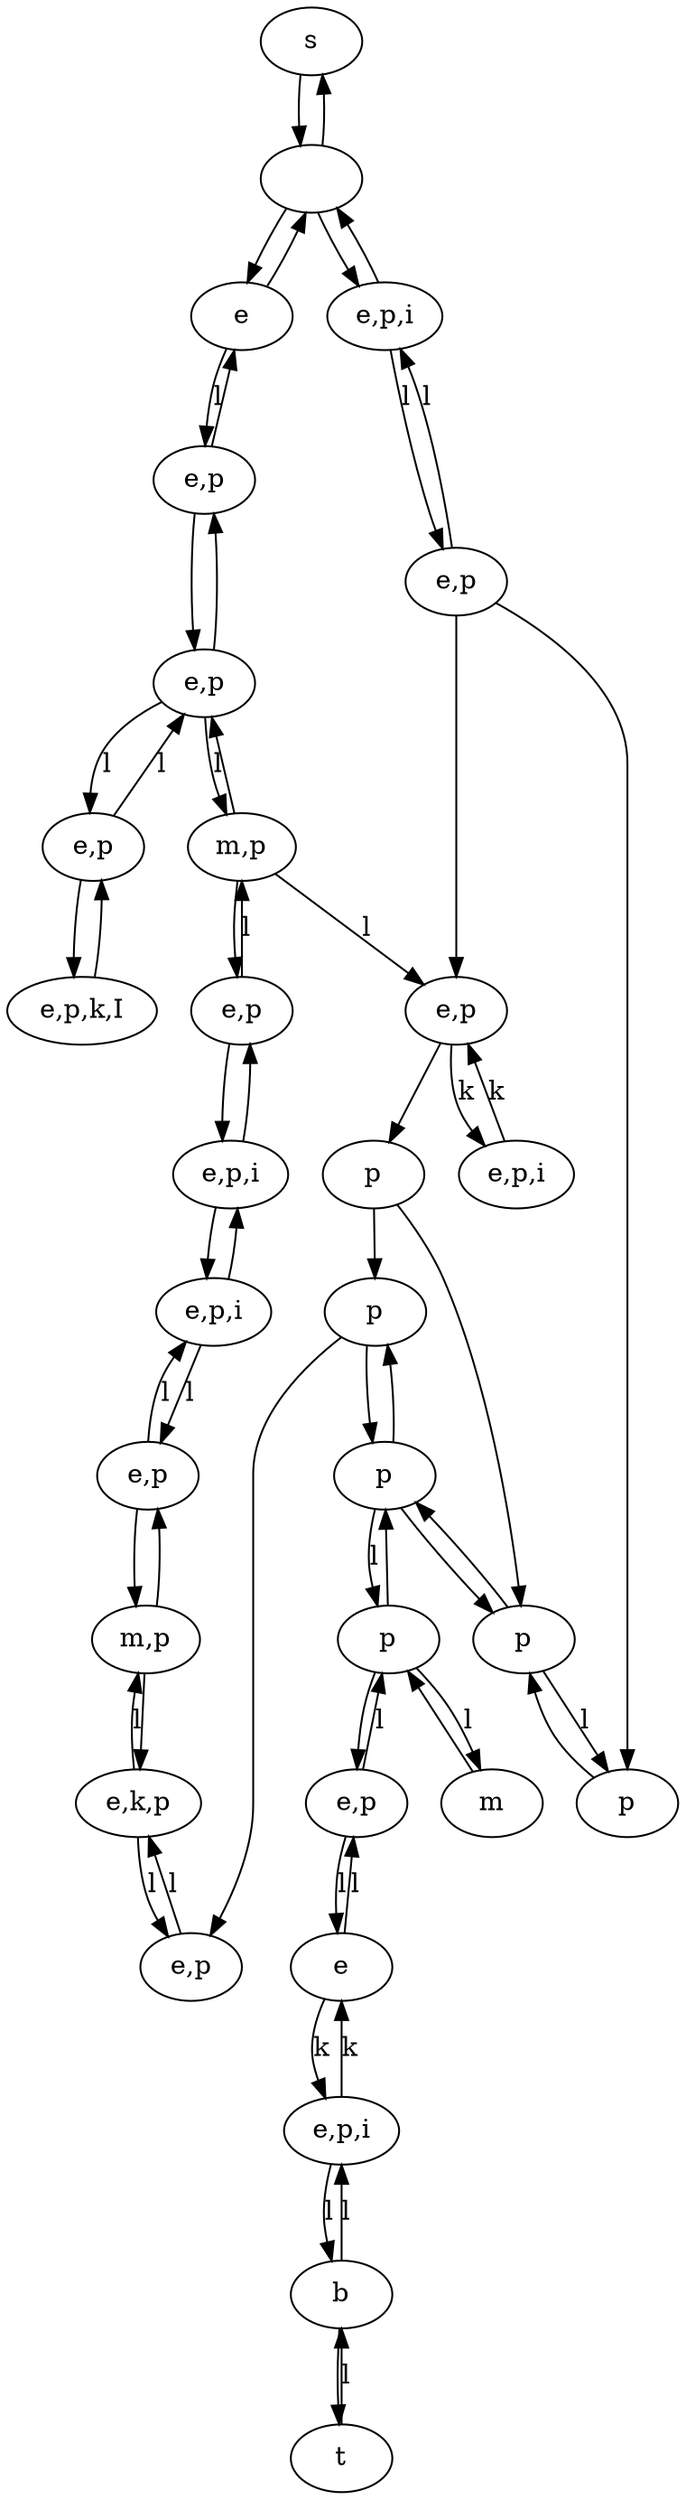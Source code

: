 digraph {
0 [label="s"]
1 [label=""]
2 [label="e,p,i"]
3 [label="e"]
4 [label="e,p"]
5 [label="e,p"]
6 [label="m,p"]
7 [label="p"]
8 [label="e,p"]
9 [label="e,p,k,I"]
10 [label="e,p"]
11 [label="e,p"]
12 [label="e,p"]
13 [label="e,p,i"]
14 [label="p"]
15 [label="m"]
16 [label="p"]
17 [label="e,p"]
18 [label="p"]
19 [label="b"]
20 [label="t"]
21 [label="e,p,i"]
22 [label="e,p"]
23 [label="e,p"]
24 [label="e,p,i"]
25 [label="e"]
26 [label="e,p,i"]
27 [label="m,p"]
28 [label="e,k,p"]
29 [label="p"]
30 [label="p"]
0 -> 1 [label=""]
1 -> 0 [label=""]
1 -> 2 [label=""]
2 -> 1 [label=""]
1 -> 3 [label=""]
3 -> 1 [label=""]
4 -> 5 [label=""]
5 -> 4 [label=""]
23 -> 24 [label=""]
24 -> 23 [label=""]
24 -> 21 [label=""]
21 -> 24 [label=""]
22 -> 27 [label=""]
27 -> 22 [label=""]
10 -> 9 [label=""]
9 -> 10 [label=""]
21 -> 22 [label="l"]
22 -> 21 [label="l"]
26 -> 19 [label="l"]
19 -> 26 [label="l"]
13 -> 17 [label="k"]
17 -> 13 [label="k"]
25 -> 26 [label="k"]
26 -> 25 [label="k"]
19 -> 20 [label=""]
20 -> 19 [label="l"]
27 -> 28 [label=""]
28 -> 27 [label="l"]
6 -> 23 [label=""]
23 -> 6 [label="l"]
6 -> 5 [label=""]
5 -> 6 [label="l"]
4 -> 3 [label=""]
3 -> 4 [label="l"]
11 -> 16 [label="l"]
16 -> 11 [label=""]
15 -> 16 [label=""]
16 -> 15 [label="l"]
14 -> 12 [label=""]
17 -> 29 [label=""]
8 -> 17 [label=""]
8 -> 7 [label=""]
7 -> 30 [label=""]
30 -> 7 [label="l"]
16 -> 18 [label=""]
18 -> 16 [label="l"]
29 -> 14 [label=""]
29 -> 30 [label=""]
14 -> 18 [label=""]
18 -> 14 [label=""]
18 -> 30 [label=""]
30 -> 18 [label=""]
2 -> 8 [label="l"]
8 -> 2 [label="l"]
5 -> 10 [label="l"]
10 -> 5 [label="l"]
28 -> 12 [label="l"]
12 -> 28 [label="l"]
11 -> 25 [label="l"]
25 -> 11 [label="l"]
6 -> 17 [label="l"]
}
